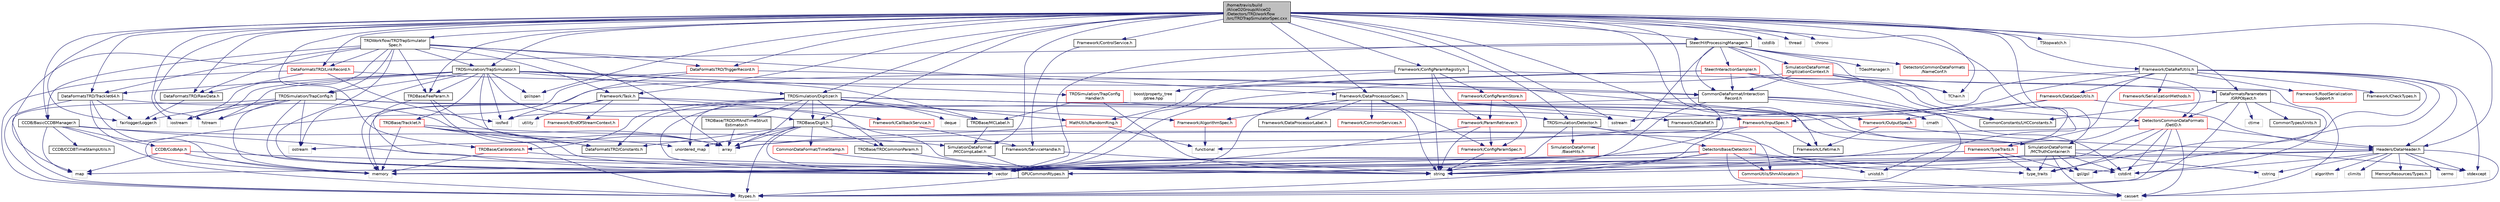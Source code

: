 digraph "/home/travis/build/AliceO2Group/AliceO2/Detectors/TRD/workflow/src/TRDTrapSimulatorSpec.cxx"
{
 // INTERACTIVE_SVG=YES
  bgcolor="transparent";
  edge [fontname="Helvetica",fontsize="10",labelfontname="Helvetica",labelfontsize="10"];
  node [fontname="Helvetica",fontsize="10",shape=record];
  Node0 [label="/home/travis/build\l/AliceO2Group/AliceO2\l/Detectors/TRD/workflow\l/src/TRDTrapSimulatorSpec.cxx",height=0.2,width=0.4,color="black", fillcolor="grey75", style="filled", fontcolor="black"];
  Node0 -> Node1 [color="midnightblue",fontsize="10",style="solid",fontname="Helvetica"];
  Node1 [label="TRDWorkflow/TRDTrapSimulator\lSpec.h",height=0.2,width=0.4,color="black",URL="$dc/d96/TRDTrapSimulatorSpec_8h.html"];
  Node1 -> Node2 [color="midnightblue",fontsize="10",style="solid",fontname="Helvetica"];
  Node2 [label="vector",height=0.2,width=0.4,color="grey75"];
  Node1 -> Node3 [color="midnightblue",fontsize="10",style="solid",fontname="Helvetica"];
  Node3 [label="array",height=0.2,width=0.4,color="grey75"];
  Node1 -> Node4 [color="midnightblue",fontsize="10",style="solid",fontname="Helvetica"];
  Node4 [label="iostream",height=0.2,width=0.4,color="grey75"];
  Node1 -> Node5 [color="midnightblue",fontsize="10",style="solid",fontname="Helvetica"];
  Node5 [label="Framework/DataProcessorSpec.h",height=0.2,width=0.4,color="black",URL="$d0/df4/DataProcessorSpec_8h.html"];
  Node5 -> Node6 [color="midnightblue",fontsize="10",style="solid",fontname="Helvetica"];
  Node6 [label="Framework/AlgorithmSpec.h",height=0.2,width=0.4,color="red",URL="$d0/d14/AlgorithmSpec_8h.html"];
  Node6 -> Node84 [color="midnightblue",fontsize="10",style="solid",fontname="Helvetica"];
  Node84 [label="functional",height=0.2,width=0.4,color="grey75"];
  Node5 -> Node119 [color="midnightblue",fontsize="10",style="solid",fontname="Helvetica"];
  Node119 [label="Framework/ConfigParamSpec.h",height=0.2,width=0.4,color="red",URL="$d0/d1c/ConfigParamSpec_8h.html"];
  Node119 -> Node52 [color="midnightblue",fontsize="10",style="solid",fontname="Helvetica"];
  Node52 [label="string",height=0.2,width=0.4,color="grey75"];
  Node5 -> Node123 [color="midnightblue",fontsize="10",style="solid",fontname="Helvetica"];
  Node123 [label="Framework/DataProcessorLabel.h",height=0.2,width=0.4,color="black",URL="$d1/df2/DataProcessorLabel_8h.html"];
  Node5 -> Node9 [color="midnightblue",fontsize="10",style="solid",fontname="Helvetica"];
  Node9 [label="Framework/DataRef.h",height=0.2,width=0.4,color="black",URL="$d5/dfb/DataRef_8h.html"];
  Node5 -> Node58 [color="midnightblue",fontsize="10",style="solid",fontname="Helvetica"];
  Node58 [label="Framework/InputSpec.h",height=0.2,width=0.4,color="red",URL="$d5/d3f/InputSpec_8h.html"];
  Node58 -> Node55 [color="midnightblue",fontsize="10",style="solid",fontname="Helvetica"];
  Node55 [label="Framework/Lifetime.h",height=0.2,width=0.4,color="black",URL="$dc/dca/Lifetime_8h.html"];
  Node58 -> Node52 [color="midnightblue",fontsize="10",style="solid",fontname="Helvetica"];
  Node58 -> Node76 [color="midnightblue",fontsize="10",style="solid",fontname="Helvetica"];
  Node76 [label="ostream",height=0.2,width=0.4,color="grey75"];
  Node5 -> Node45 [color="midnightblue",fontsize="10",style="solid",fontname="Helvetica"];
  Node45 [label="Framework/OutputSpec.h",height=0.2,width=0.4,color="red",URL="$db/d2d/OutputSpec_8h.html"];
  Node45 -> Node46 [color="midnightblue",fontsize="10",style="solid",fontname="Helvetica"];
  Node46 [label="Headers/DataHeader.h",height=0.2,width=0.4,color="black",URL="$dc/dcd/DataHeader_8h.html"];
  Node46 -> Node47 [color="midnightblue",fontsize="10",style="solid",fontname="Helvetica"];
  Node47 [label="cstdint",height=0.2,width=0.4,color="grey75"];
  Node46 -> Node20 [color="midnightblue",fontsize="10",style="solid",fontname="Helvetica"];
  Node20 [label="memory",height=0.2,width=0.4,color="grey75"];
  Node46 -> Node48 [color="midnightblue",fontsize="10",style="solid",fontname="Helvetica"];
  Node48 [label="cassert",height=0.2,width=0.4,color="grey75"];
  Node46 -> Node49 [color="midnightblue",fontsize="10",style="solid",fontname="Helvetica"];
  Node49 [label="cstring",height=0.2,width=0.4,color="grey75"];
  Node46 -> Node50 [color="midnightblue",fontsize="10",style="solid",fontname="Helvetica"];
  Node50 [label="algorithm",height=0.2,width=0.4,color="grey75"];
  Node46 -> Node51 [color="midnightblue",fontsize="10",style="solid",fontname="Helvetica"];
  Node51 [label="stdexcept",height=0.2,width=0.4,color="grey75"];
  Node46 -> Node52 [color="midnightblue",fontsize="10",style="solid",fontname="Helvetica"];
  Node46 -> Node53 [color="midnightblue",fontsize="10",style="solid",fontname="Helvetica"];
  Node53 [label="climits",height=0.2,width=0.4,color="grey75"];
  Node46 -> Node22 [color="midnightblue",fontsize="10",style="solid",fontname="Helvetica"];
  Node22 [label="MemoryResources/Types.h",height=0.2,width=0.4,color="black",URL="$d7/df8/Types_8h.html"];
  Node46 -> Node54 [color="midnightblue",fontsize="10",style="solid",fontname="Helvetica"];
  Node54 [label="cerrno",height=0.2,width=0.4,color="grey75"];
  Node45 -> Node55 [color="midnightblue",fontsize="10",style="solid",fontname="Helvetica"];
  Node5 -> Node124 [color="midnightblue",fontsize="10",style="solid",fontname="Helvetica"];
  Node124 [label="Framework/CommonServices.h",height=0.2,width=0.4,color="red",URL="$d8/d02/CommonServices_8h.html"];
  Node5 -> Node52 [color="midnightblue",fontsize="10",style="solid",fontname="Helvetica"];
  Node5 -> Node2 [color="midnightblue",fontsize="10",style="solid",fontname="Helvetica"];
  Node1 -> Node125 [color="midnightblue",fontsize="10",style="solid",fontname="Helvetica"];
  Node125 [label="Framework/Task.h",height=0.2,width=0.4,color="black",URL="$df/d4f/Task_8h.html"];
  Node125 -> Node6 [color="midnightblue",fontsize="10",style="solid",fontname="Helvetica"];
  Node125 -> Node126 [color="midnightblue",fontsize="10",style="solid",fontname="Helvetica"];
  Node126 [label="Framework/CallbackService.h",height=0.2,width=0.4,color="red",URL="$d9/d7f/CallbackService_8h.html"];
  Node126 -> Node104 [color="midnightblue",fontsize="10",style="solid",fontname="Helvetica"];
  Node104 [label="Framework/ServiceHandle.h",height=0.2,width=0.4,color="black",URL="$d3/d28/ServiceHandle_8h.html"];
  Node104 -> Node52 [color="midnightblue",fontsize="10",style="solid",fontname="Helvetica"];
  Node125 -> Node129 [color="midnightblue",fontsize="10",style="solid",fontname="Helvetica"];
  Node129 [label="Framework/EndOfStreamContext.h",height=0.2,width=0.4,color="red",URL="$d0/d77/EndOfStreamContext_8h.html"];
  Node125 -> Node32 [color="midnightblue",fontsize="10",style="solid",fontname="Helvetica"];
  Node32 [label="utility",height=0.2,width=0.4,color="grey75"];
  Node125 -> Node20 [color="midnightblue",fontsize="10",style="solid",fontname="Helvetica"];
  Node1 -> Node130 [color="midnightblue",fontsize="10",style="solid",fontname="Helvetica"];
  Node130 [label="TRDBase/FeeParam.h",height=0.2,width=0.4,color="black",URL="$d2/d36/FeeParam_8h.html"];
  Node130 -> Node131 [color="midnightblue",fontsize="10",style="solid",fontname="Helvetica"];
  Node131 [label="DataFormatsTRD/Constants.h",height=0.2,width=0.4,color="black",URL="$d6/dc2/DataFormats_2Detectors_2TRD_2include_2DataFormatsTRD_2Constants_8h.html"];
  Node130 -> Node3 [color="midnightblue",fontsize="10",style="solid",fontname="Helvetica"];
  Node130 -> Node2 [color="midnightblue",fontsize="10",style="solid",fontname="Helvetica"];
  Node1 -> Node132 [color="midnightblue",fontsize="10",style="solid",fontname="Helvetica"];
  Node132 [label="TRDSimulation/TrapSimulator.h",height=0.2,width=0.4,color="black",URL="$d7/d42/TrapSimulator_8h.html"];
  Node132 -> Node74 [color="midnightblue",fontsize="10",style="solid",fontname="Helvetica"];
  Node74 [label="iosfwd",height=0.2,width=0.4,color="grey75"];
  Node132 -> Node4 [color="midnightblue",fontsize="10",style="solid",fontname="Helvetica"];
  Node132 -> Node76 [color="midnightblue",fontsize="10",style="solid",fontname="Helvetica"];
  Node132 -> Node133 [color="midnightblue",fontsize="10",style="solid",fontname="Helvetica"];
  Node133 [label="fstream",height=0.2,width=0.4,color="grey75"];
  Node132 -> Node19 [color="midnightblue",fontsize="10",style="solid",fontname="Helvetica"];
  Node19 [label="gsl/span",height=0.2,width=0.4,color="grey75"];
  Node132 -> Node134 [color="midnightblue",fontsize="10",style="solid",fontname="Helvetica"];
  Node134 [label="TRDBase/Tracklet.h",height=0.2,width=0.4,color="red",URL="$de/dac/TRD_2base_2include_2TRDBase_2Tracklet_8h.html"];
  Node134 -> Node2 [color="midnightblue",fontsize="10",style="solid",fontname="Helvetica"];
  Node134 -> Node3 [color="midnightblue",fontsize="10",style="solid",fontname="Helvetica"];
  Node134 -> Node20 [color="midnightblue",fontsize="10",style="solid",fontname="Helvetica"];
  Node134 -> Node135 [color="midnightblue",fontsize="10",style="solid",fontname="Helvetica"];
  Node135 [label="Rtypes.h",height=0.2,width=0.4,color="grey75"];
  Node134 -> Node162 [color="midnightblue",fontsize="10",style="solid",fontname="Helvetica"];
  Node162 [label="SimulationDataFormat\l/MCCompLabel.h",height=0.2,width=0.4,color="black",URL="$d7/dcd/MCCompLabel_8h.html"];
  Node162 -> Node142 [color="midnightblue",fontsize="10",style="solid",fontname="Helvetica"];
  Node142 [label="GPUCommonRtypes.h",height=0.2,width=0.4,color="black",URL="$d2/d45/GPUCommonRtypes_8h.html"];
  Node142 -> Node135 [color="midnightblue",fontsize="10",style="solid",fontname="Helvetica"];
  Node132 -> Node130 [color="midnightblue",fontsize="10",style="solid",fontname="Helvetica"];
  Node132 -> Node163 [color="midnightblue",fontsize="10",style="solid",fontname="Helvetica"];
  Node163 [label="TRDBase/Digit.h",height=0.2,width=0.4,color="black",URL="$d7/da5/Detectors_2TRD_2base_2include_2TRDBase_2Digit_8h.html"];
  Node163 -> Node47 [color="midnightblue",fontsize="10",style="solid",fontname="Helvetica"];
  Node163 -> Node2 [color="midnightblue",fontsize="10",style="solid",fontname="Helvetica"];
  Node163 -> Node3 [color="midnightblue",fontsize="10",style="solid",fontname="Helvetica"];
  Node163 -> Node69 [color="midnightblue",fontsize="10",style="solid",fontname="Helvetica"];
  Node69 [label="unordered_map",height=0.2,width=0.4,color="grey75"];
  Node163 -> Node135 [color="midnightblue",fontsize="10",style="solid",fontname="Helvetica"];
  Node163 -> Node164 [color="midnightblue",fontsize="10",style="solid",fontname="Helvetica"];
  Node164 [label="CommonDataFormat/TimeStamp.h",height=0.2,width=0.4,color="red",URL="$df/d5d/common_2include_2CommonDataFormat_2TimeStamp_8h.html"];
  Node164 -> Node142 [color="midnightblue",fontsize="10",style="solid",fontname="Helvetica"];
  Node163 -> Node141 [color="midnightblue",fontsize="10",style="solid",fontname="Helvetica"];
  Node141 [label="TRDBase/TRDCommonParam.h",height=0.2,width=0.4,color="black",URL="$da/d32/TRDCommonParam_8h.html"];
  Node141 -> Node142 [color="midnightblue",fontsize="10",style="solid",fontname="Helvetica"];
  Node163 -> Node131 [color="midnightblue",fontsize="10",style="solid",fontname="Helvetica"];
  Node132 -> Node165 [color="midnightblue",fontsize="10",style="solid",fontname="Helvetica"];
  Node165 [label="TRDSimulation/Digitizer.h",height=0.2,width=0.4,color="black",URL="$d4/dae/TRD_2simulation_2include_2TRDSimulation_2Digitizer_8h.html"];
  Node165 -> Node166 [color="midnightblue",fontsize="10",style="solid",fontname="Helvetica"];
  Node166 [label="TRDSimulation/Detector.h",height=0.2,width=0.4,color="black",URL="$df/df0/TRD_2simulation_2include_2TRDSimulation_2Detector_8h.html"];
  Node166 -> Node2 [color="midnightblue",fontsize="10",style="solid",fontname="Helvetica"];
  Node166 -> Node167 [color="midnightblue",fontsize="10",style="solid",fontname="Helvetica"];
  Node167 [label="DetectorsBase/Detector.h",height=0.2,width=0.4,color="red",URL="$d1/d3a/Base_2include_2DetectorsBase_2Detector_8h.html"];
  Node167 -> Node34 [color="midnightblue",fontsize="10",style="solid",fontname="Helvetica"];
  Node34 [label="map",height=0.2,width=0.4,color="grey75"];
  Node167 -> Node2 [color="midnightblue",fontsize="10",style="solid",fontname="Helvetica"];
  Node167 -> Node20 [color="midnightblue",fontsize="10",style="solid",fontname="Helvetica"];
  Node167 -> Node135 [color="midnightblue",fontsize="10",style="solid",fontname="Helvetica"];
  Node167 -> Node26 [color="midnightblue",fontsize="10",style="solid",fontname="Helvetica"];
  Node26 [label="type_traits",height=0.2,width=0.4,color="grey75"];
  Node167 -> Node52 [color="midnightblue",fontsize="10",style="solid",fontname="Helvetica"];
  Node167 -> Node175 [color="midnightblue",fontsize="10",style="solid",fontname="Helvetica"];
  Node175 [label="CommonUtils/ShmAllocator.h",height=0.2,width=0.4,color="red",URL="$d0/d91/ShmAllocator_8h.html"];
  Node175 -> Node48 [color="midnightblue",fontsize="10",style="solid",fontname="Helvetica"];
  Node167 -> Node177 [color="midnightblue",fontsize="10",style="solid",fontname="Helvetica"];
  Node177 [label="unistd.h",height=0.2,width=0.4,color="grey75"];
  Node167 -> Node48 [color="midnightblue",fontsize="10",style="solid",fontname="Helvetica"];
  Node166 -> Node178 [color="midnightblue",fontsize="10",style="solid",fontname="Helvetica"];
  Node178 [label="SimulationDataFormat\l/BaseHits.h",height=0.2,width=0.4,color="red",URL="$d4/d25/BaseHits_8h.html"];
  Node166 -> Node175 [color="midnightblue",fontsize="10",style="solid",fontname="Helvetica"];
  Node165 -> Node179 [color="midnightblue",fontsize="10",style="solid",fontname="Helvetica"];
  Node179 [label="TRDBase/Calibrations.h",height=0.2,width=0.4,color="red",URL="$d4/d17/Calibrations_8h.html"];
  Node179 -> Node20 [color="midnightblue",fontsize="10",style="solid",fontname="Helvetica"];
  Node179 -> Node52 [color="midnightblue",fontsize="10",style="solid",fontname="Helvetica"];
  Node165 -> Node163 [color="midnightblue",fontsize="10",style="solid",fontname="Helvetica"];
  Node165 -> Node192 [color="midnightblue",fontsize="10",style="solid",fontname="Helvetica"];
  Node192 [label="TRDBase/MCLabel.h",height=0.2,width=0.4,color="black",URL="$dc/d25/Detectors_2TRD_2base_2include_2TRDBase_2MCLabel_8h.html"];
  Node192 -> Node162 [color="midnightblue",fontsize="10",style="solid",fontname="Helvetica"];
  Node165 -> Node141 [color="midnightblue",fontsize="10",style="solid",fontname="Helvetica"];
  Node165 -> Node193 [color="midnightblue",fontsize="10",style="solid",fontname="Helvetica"];
  Node193 [label="TRDBase/TRDDiffAndTimeStruct\lEstimator.h",height=0.2,width=0.4,color="black",URL="$d9/dd4/TRDDiffAndTimeStructEstimator_8h.html"];
  Node193 -> Node3 [color="midnightblue",fontsize="10",style="solid",fontname="Helvetica"];
  Node165 -> Node131 [color="midnightblue",fontsize="10",style="solid",fontname="Helvetica"];
  Node165 -> Node194 [color="midnightblue",fontsize="10",style="solid",fontname="Helvetica"];
  Node194 [label="MathUtils/RandomRing.h",height=0.2,width=0.4,color="red",URL="$db/dac/RandomRing_8h.html"];
  Node194 -> Node3 [color="midnightblue",fontsize="10",style="solid",fontname="Helvetica"];
  Node194 -> Node84 [color="midnightblue",fontsize="10",style="solid",fontname="Helvetica"];
  Node165 -> Node198 [color="midnightblue",fontsize="10",style="solid",fontname="Helvetica"];
  Node198 [label="SimulationDataFormat\l/MCTruthContainer.h",height=0.2,width=0.4,color="black",URL="$db/d14/MCTruthContainer_8h.html",tooltip="Definition of a container to keep Monte Carlo truth external to simulation objects. "];
  Node198 -> Node142 [color="midnightblue",fontsize="10",style="solid",fontname="Helvetica"];
  Node198 -> Node47 [color="midnightblue",fontsize="10",style="solid",fontname="Helvetica"];
  Node198 -> Node48 [color="midnightblue",fontsize="10",style="solid",fontname="Helvetica"];
  Node198 -> Node51 [color="midnightblue",fontsize="10",style="solid",fontname="Helvetica"];
  Node198 -> Node30 [color="midnightblue",fontsize="10",style="solid",fontname="Helvetica"];
  Node30 [label="gsl/gsl",height=0.2,width=0.4,color="grey75"];
  Node198 -> Node26 [color="midnightblue",fontsize="10",style="solid",fontname="Helvetica"];
  Node198 -> Node49 [color="midnightblue",fontsize="10",style="solid",fontname="Helvetica"];
  Node198 -> Node20 [color="midnightblue",fontsize="10",style="solid",fontname="Helvetica"];
  Node198 -> Node2 [color="midnightblue",fontsize="10",style="solid",fontname="Helvetica"];
  Node165 -> Node3 [color="midnightblue",fontsize="10",style="solid",fontname="Helvetica"];
  Node165 -> Node199 [color="midnightblue",fontsize="10",style="solid",fontname="Helvetica"];
  Node199 [label="deque",height=0.2,width=0.4,color="grey75"];
  Node165 -> Node69 [color="midnightblue",fontsize="10",style="solid",fontname="Helvetica"];
  Node165 -> Node2 [color="midnightblue",fontsize="10",style="solid",fontname="Helvetica"];
  Node132 -> Node200 [color="midnightblue",fontsize="10",style="solid",fontname="Helvetica"];
  Node200 [label="TRDSimulation/TrapConfig\lHandler.h",height=0.2,width=0.4,color="red",URL="$de/d00/TrapConfigHandler_8h.html"];
  Node200 -> Node52 [color="midnightblue",fontsize="10",style="solid",fontname="Helvetica"];
  Node200 -> Node198 [color="midnightblue",fontsize="10",style="solid",fontname="Helvetica"];
  Node200 -> Node192 [color="midnightblue",fontsize="10",style="solid",fontname="Helvetica"];
  Node132 -> Node201 [color="midnightblue",fontsize="10",style="solid",fontname="Helvetica"];
  Node201 [label="TRDSimulation/TrapConfig.h",height=0.2,width=0.4,color="black",URL="$d8/dbb/TrapConfig_8h.html"];
  Node201 -> Node52 [color="midnightblue",fontsize="10",style="solid",fontname="Helvetica"];
  Node201 -> Node2 [color="midnightblue",fontsize="10",style="solid",fontname="Helvetica"];
  Node201 -> Node20 [color="midnightblue",fontsize="10",style="solid",fontname="Helvetica"];
  Node201 -> Node4 [color="midnightblue",fontsize="10",style="solid",fontname="Helvetica"];
  Node201 -> Node76 [color="midnightblue",fontsize="10",style="solid",fontname="Helvetica"];
  Node201 -> Node133 [color="midnightblue",fontsize="10",style="solid",fontname="Helvetica"];
  Node201 -> Node80 [color="midnightblue",fontsize="10",style="solid",fontname="Helvetica"];
  Node80 [label="sstream",height=0.2,width=0.4,color="grey75"];
  Node201 -> Node135 [color="midnightblue",fontsize="10",style="solid",fontname="Helvetica"];
  Node201 -> Node202 [color="midnightblue",fontsize="10",style="solid",fontname="Helvetica"];
  Node202 [label="fairlogger/Logger.h",height=0.2,width=0.4,color="grey75"];
  Node132 -> Node192 [color="midnightblue",fontsize="10",style="solid",fontname="Helvetica"];
  Node132 -> Node198 [color="midnightblue",fontsize="10",style="solid",fontname="Helvetica"];
  Node132 -> Node203 [color="midnightblue",fontsize="10",style="solid",fontname="Helvetica"];
  Node203 [label="DataFormatsTRD/Tracklet64.h",height=0.2,width=0.4,color="black",URL="$dd/df0/Tracklet64_8h.html"];
  Node203 -> Node2 [color="midnightblue",fontsize="10",style="solid",fontname="Helvetica"];
  Node203 -> Node3 [color="midnightblue",fontsize="10",style="solid",fontname="Helvetica"];
  Node203 -> Node20 [color="midnightblue",fontsize="10",style="solid",fontname="Helvetica"];
  Node203 -> Node135 [color="midnightblue",fontsize="10",style="solid",fontname="Helvetica"];
  Node203 -> Node202 [color="midnightblue",fontsize="10",style="solid",fontname="Helvetica"];
  Node132 -> Node131 [color="midnightblue",fontsize="10",style="solid",fontname="Helvetica"];
  Node1 -> Node204 [color="midnightblue",fontsize="10",style="solid",fontname="Helvetica"];
  Node204 [label="DataFormatsTRD/TriggerRecord.h",height=0.2,width=0.4,color="red",URL="$d9/dbe/TRD_2include_2DataFormatsTRD_2TriggerRecord_8h.html"];
  Node204 -> Node74 [color="midnightblue",fontsize="10",style="solid",fontname="Helvetica"];
  Node204 -> Node135 [color="midnightblue",fontsize="10",style="solid",fontname="Helvetica"];
  Node204 -> Node205 [color="midnightblue",fontsize="10",style="solid",fontname="Helvetica"];
  Node205 [label="CommonDataFormat/Interaction\lRecord.h",height=0.2,width=0.4,color="black",URL="$d9/d80/InteractionRecord_8h.html"];
  Node205 -> Node142 [color="midnightblue",fontsize="10",style="solid",fontname="Helvetica"];
  Node205 -> Node74 [color="midnightblue",fontsize="10",style="solid",fontname="Helvetica"];
  Node205 -> Node47 [color="midnightblue",fontsize="10",style="solid",fontname="Helvetica"];
  Node205 -> Node149 [color="midnightblue",fontsize="10",style="solid",fontname="Helvetica"];
  Node149 [label="cmath",height=0.2,width=0.4,color="grey75"];
  Node205 -> Node206 [color="midnightblue",fontsize="10",style="solid",fontname="Helvetica"];
  Node206 [label="CommonConstants/LHCConstants.h",height=0.2,width=0.4,color="black",URL="$d4/dc6/LHCConstants_8h.html",tooltip="Header to collect LHC related constants. "];
  Node1 -> Node208 [color="midnightblue",fontsize="10",style="solid",fontname="Helvetica"];
  Node208 [label="DataFormatsTRD/LinkRecord.h",height=0.2,width=0.4,color="red",URL="$de/d86/LinkRecord_8h.html"];
  Node208 -> Node74 [color="midnightblue",fontsize="10",style="solid",fontname="Helvetica"];
  Node208 -> Node135 [color="midnightblue",fontsize="10",style="solid",fontname="Helvetica"];
  Node208 -> Node205 [color="midnightblue",fontsize="10",style="solid",fontname="Helvetica"];
  Node208 -> Node209 [color="midnightblue",fontsize="10",style="solid",fontname="Helvetica"];
  Node209 [label="DataFormatsTRD/RawData.h",height=0.2,width=0.4,color="black",URL="$dc/d62/RawData_8h.html"];
  Node209 -> Node202 [color="midnightblue",fontsize="10",style="solid",fontname="Helvetica"];
  Node1 -> Node203 [color="midnightblue",fontsize="10",style="solid",fontname="Helvetica"];
  Node1 -> Node209 [color="midnightblue",fontsize="10",style="solid",fontname="Helvetica"];
  Node1 -> Node201 [color="midnightblue",fontsize="10",style="solid",fontname="Helvetica"];
  Node1 -> Node210 [color="midnightblue",fontsize="10",style="solid",fontname="Helvetica"];
  Node210 [label="CCDB/BasicCCDBManager.h",height=0.2,width=0.4,color="black",URL="$d5/df3/BasicCCDBManager_8h.html"];
  Node210 -> Node211 [color="midnightblue",fontsize="10",style="solid",fontname="Helvetica"];
  Node211 [label="CCDB/CcdbApi.h",height=0.2,width=0.4,color="red",URL="$dd/d3e/CcdbApi_8h.html"];
  Node211 -> Node52 [color="midnightblue",fontsize="10",style="solid",fontname="Helvetica"];
  Node211 -> Node20 [color="midnightblue",fontsize="10",style="solid",fontname="Helvetica"];
  Node211 -> Node34 [color="midnightblue",fontsize="10",style="solid",fontname="Helvetica"];
  Node210 -> Node216 [color="midnightblue",fontsize="10",style="solid",fontname="Helvetica"];
  Node216 [label="CCDB/CCDBTimeStampUtils.h",height=0.2,width=0.4,color="black",URL="$da/d86/CCDBTimeStampUtils_8h.html"];
  Node210 -> Node52 [color="midnightblue",fontsize="10",style="solid",fontname="Helvetica"];
  Node210 -> Node34 [color="midnightblue",fontsize="10",style="solid",fontname="Helvetica"];
  Node210 -> Node69 [color="midnightblue",fontsize="10",style="solid",fontname="Helvetica"];
  Node210 -> Node20 [color="midnightblue",fontsize="10",style="solid",fontname="Helvetica"];
  Node0 -> Node121 [color="midnightblue",fontsize="10",style="solid",fontname="Helvetica"];
  Node121 [label="cstdlib",height=0.2,width=0.4,color="grey75"];
  Node0 -> Node112 [color="midnightblue",fontsize="10",style="solid",fontname="Helvetica"];
  Node112 [label="thread",height=0.2,width=0.4,color="grey75"];
  Node0 -> Node52 [color="midnightblue",fontsize="10",style="solid",fontname="Helvetica"];
  Node0 -> Node80 [color="midnightblue",fontsize="10",style="solid",fontname="Helvetica"];
  Node0 -> Node4 [color="midnightblue",fontsize="10",style="solid",fontname="Helvetica"];
  Node0 -> Node133 [color="midnightblue",fontsize="10",style="solid",fontname="Helvetica"];
  Node0 -> Node149 [color="midnightblue",fontsize="10",style="solid",fontname="Helvetica"];
  Node0 -> Node177 [color="midnightblue",fontsize="10",style="solid",fontname="Helvetica"];
  Node0 -> Node62 [color="midnightblue",fontsize="10",style="solid",fontname="Helvetica"];
  Node62 [label="chrono",height=0.2,width=0.4,color="grey75"];
  Node0 -> Node19 [color="midnightblue",fontsize="10",style="solid",fontname="Helvetica"];
  Node0 -> Node217 [color="midnightblue",fontsize="10",style="solid",fontname="Helvetica"];
  Node217 [label="TChain.h",height=0.2,width=0.4,color="grey75"];
  Node0 -> Node218 [color="midnightblue",fontsize="10",style="solid",fontname="Helvetica"];
  Node218 [label="Framework/ConfigParamRegistry.h",height=0.2,width=0.4,color="black",URL="$de/dc6/ConfigParamRegistry_8h.html"];
  Node218 -> Node219 [color="midnightblue",fontsize="10",style="solid",fontname="Helvetica"];
  Node219 [label="Framework/ParamRetriever.h",height=0.2,width=0.4,color="red",URL="$df/d72/ParamRetriever_8h.html"];
  Node219 -> Node119 [color="midnightblue",fontsize="10",style="solid",fontname="Helvetica"];
  Node219 -> Node52 [color="midnightblue",fontsize="10",style="solid",fontname="Helvetica"];
  Node219 -> Node2 [color="midnightblue",fontsize="10",style="solid",fontname="Helvetica"];
  Node218 -> Node221 [color="midnightblue",fontsize="10",style="solid",fontname="Helvetica"];
  Node221 [label="Framework/ConfigParamStore.h",height=0.2,width=0.4,color="red",URL="$dd/daf/ConfigParamStore_8h.html"];
  Node221 -> Node219 [color="midnightblue",fontsize="10",style="solid",fontname="Helvetica"];
  Node221 -> Node119 [color="midnightblue",fontsize="10",style="solid",fontname="Helvetica"];
  Node218 -> Node222 [color="midnightblue",fontsize="10",style="solid",fontname="Helvetica"];
  Node222 [label="boost/property_tree\l/ptree.hpp",height=0.2,width=0.4,color="grey75"];
  Node218 -> Node20 [color="midnightblue",fontsize="10",style="solid",fontname="Helvetica"];
  Node218 -> Node52 [color="midnightblue",fontsize="10",style="solid",fontname="Helvetica"];
  Node218 -> Node48 [color="midnightblue",fontsize="10",style="solid",fontname="Helvetica"];
  Node0 -> Node223 [color="midnightblue",fontsize="10",style="solid",fontname="Helvetica"];
  Node223 [label="Framework/ControlService.h",height=0.2,width=0.4,color="black",URL="$d2/d43/ControlService_8h.html"];
  Node223 -> Node104 [color="midnightblue",fontsize="10",style="solid",fontname="Helvetica"];
  Node0 -> Node5 [color="midnightblue",fontsize="10",style="solid",fontname="Helvetica"];
  Node0 -> Node10 [color="midnightblue",fontsize="10",style="solid",fontname="Helvetica"];
  Node10 [label="Framework/DataRefUtils.h",height=0.2,width=0.4,color="black",URL="$d5/db8/DataRefUtils_8h.html"];
  Node10 -> Node9 [color="midnightblue",fontsize="10",style="solid",fontname="Helvetica"];
  Node10 -> Node11 [color="midnightblue",fontsize="10",style="solid",fontname="Helvetica"];
  Node11 [label="Framework/RootSerialization\lSupport.h",height=0.2,width=0.4,color="red",URL="$db/dff/RootSerializationSupport_8h.html"];
  Node10 -> Node24 [color="midnightblue",fontsize="10",style="solid",fontname="Helvetica"];
  Node24 [label="Framework/SerializationMethods.h",height=0.2,width=0.4,color="red",URL="$d1/d53/SerializationMethods_8h.html",tooltip="Type wrappers for enfording a specific serialization method. "];
  Node24 -> Node25 [color="midnightblue",fontsize="10",style="solid",fontname="Helvetica"];
  Node25 [label="Framework/TypeTraits.h",height=0.2,width=0.4,color="red",URL="$d0/d95/TypeTraits_8h.html"];
  Node25 -> Node26 [color="midnightblue",fontsize="10",style="solid",fontname="Helvetica"];
  Node25 -> Node2 [color="midnightblue",fontsize="10",style="solid",fontname="Helvetica"];
  Node25 -> Node20 [color="midnightblue",fontsize="10",style="solid",fontname="Helvetica"];
  Node25 -> Node30 [color="midnightblue",fontsize="10",style="solid",fontname="Helvetica"];
  Node10 -> Node44 [color="midnightblue",fontsize="10",style="solid",fontname="Helvetica"];
  Node44 [label="Framework/DataSpecUtils.h",height=0.2,width=0.4,color="red",URL="$d6/d68/DataSpecUtils_8h.html"];
  Node44 -> Node45 [color="midnightblue",fontsize="10",style="solid",fontname="Helvetica"];
  Node44 -> Node58 [color="midnightblue",fontsize="10",style="solid",fontname="Helvetica"];
  Node44 -> Node46 [color="midnightblue",fontsize="10",style="solid",fontname="Helvetica"];
  Node10 -> Node25 [color="midnightblue",fontsize="10",style="solid",fontname="Helvetica"];
  Node10 -> Node46 [color="midnightblue",fontsize="10",style="solid",fontname="Helvetica"];
  Node10 -> Node79 [color="midnightblue",fontsize="10",style="solid",fontname="Helvetica"];
  Node79 [label="Framework/CheckTypes.h",height=0.2,width=0.4,color="black",URL="$d1/d00/CheckTypes_8h.html"];
  Node10 -> Node30 [color="midnightblue",fontsize="10",style="solid",fontname="Helvetica"];
  Node10 -> Node51 [color="midnightblue",fontsize="10",style="solid",fontname="Helvetica"];
  Node10 -> Node80 [color="midnightblue",fontsize="10",style="solid",fontname="Helvetica"];
  Node10 -> Node26 [color="midnightblue",fontsize="10",style="solid",fontname="Helvetica"];
  Node0 -> Node55 [color="midnightblue",fontsize="10",style="solid",fontname="Helvetica"];
  Node0 -> Node125 [color="midnightblue",fontsize="10",style="solid",fontname="Helvetica"];
  Node0 -> Node46 [color="midnightblue",fontsize="10",style="solid",fontname="Helvetica"];
  Node0 -> Node224 [color="midnightblue",fontsize="10",style="solid",fontname="Helvetica"];
  Node224 [label="TStopwatch.h",height=0.2,width=0.4,color="grey75"];
  Node0 -> Node225 [color="midnightblue",fontsize="10",style="solid",fontname="Helvetica"];
  Node225 [label="Steer/HitProcessingManager.h",height=0.2,width=0.4,color="black",URL="$dd/d40/HitProcessingManager_8h.html"];
  Node225 -> Node205 [color="midnightblue",fontsize="10",style="solid",fontname="Helvetica"];
  Node225 -> Node226 [color="midnightblue",fontsize="10",style="solid",fontname="Helvetica"];
  Node226 [label="SimulationDataFormat\l/DigitizationContext.h",height=0.2,width=0.4,color="red",URL="$d1/def/DigitizationContext_8h.html"];
  Node226 -> Node2 [color="midnightblue",fontsize="10",style="solid",fontname="Helvetica"];
  Node226 -> Node217 [color="midnightblue",fontsize="10",style="solid",fontname="Helvetica"];
  Node226 -> Node205 [color="midnightblue",fontsize="10",style="solid",fontname="Helvetica"];
  Node226 -> Node146 [color="midnightblue",fontsize="10",style="solid",fontname="Helvetica"];
  Node146 [label="DetectorsCommonDataFormats\l/DetID.h",height=0.2,width=0.4,color="red",URL="$d6/d31/DetID_8h.html"];
  Node146 -> Node135 [color="midnightblue",fontsize="10",style="solid",fontname="Helvetica"];
  Node146 -> Node3 [color="midnightblue",fontsize="10",style="solid",fontname="Helvetica"];
  Node146 -> Node48 [color="midnightblue",fontsize="10",style="solid",fontname="Helvetica"];
  Node146 -> Node47 [color="midnightblue",fontsize="10",style="solid",fontname="Helvetica"];
  Node146 -> Node52 [color="midnightblue",fontsize="10",style="solid",fontname="Helvetica"];
  Node146 -> Node26 [color="midnightblue",fontsize="10",style="solid",fontname="Helvetica"];
  Node146 -> Node46 [color="midnightblue",fontsize="10",style="solid",fontname="Helvetica"];
  Node226 -> Node229 [color="midnightblue",fontsize="10",style="solid",fontname="Helvetica"];
  Node229 [label="DataFormatsParameters\l/GRPObject.h",height=0.2,width=0.4,color="black",URL="$de/d28/GRPObject_8h.html",tooltip="Header of the General Run Parameters object. "];
  Node229 -> Node135 [color="midnightblue",fontsize="10",style="solid",fontname="Helvetica"];
  Node229 -> Node47 [color="midnightblue",fontsize="10",style="solid",fontname="Helvetica"];
  Node229 -> Node230 [color="midnightblue",fontsize="10",style="solid",fontname="Helvetica"];
  Node230 [label="ctime",height=0.2,width=0.4,color="grey75"];
  Node229 -> Node206 [color="midnightblue",fontsize="10",style="solid",fontname="Helvetica"];
  Node229 -> Node231 [color="midnightblue",fontsize="10",style="solid",fontname="Helvetica"];
  Node231 [label="CommonTypes/Units.h",height=0.2,width=0.4,color="black",URL="$da/d58/Units_8h.html",tooltip="Header to collect definitions for different units. "];
  Node229 -> Node146 [color="midnightblue",fontsize="10",style="solid",fontname="Helvetica"];
  Node225 -> Node233 [color="midnightblue",fontsize="10",style="solid",fontname="Helvetica"];
  Node233 [label="Steer/InteractionSampler.h",height=0.2,width=0.4,color="red",URL="$df/dff/InteractionSampler_8h.html"];
  Node233 -> Node135 [color="midnightblue",fontsize="10",style="solid",fontname="Helvetica"];
  Node233 -> Node2 [color="midnightblue",fontsize="10",style="solid",fontname="Helvetica"];
  Node233 -> Node205 [color="midnightblue",fontsize="10",style="solid",fontname="Helvetica"];
  Node233 -> Node206 [color="midnightblue",fontsize="10",style="solid",fontname="Helvetica"];
  Node233 -> Node194 [color="midnightblue",fontsize="10",style="solid",fontname="Helvetica"];
  Node225 -> Node235 [color="midnightblue",fontsize="10",style="solid",fontname="Helvetica"];
  Node235 [label="DetectorsCommonDataFormats\l/NameConf.h",height=0.2,width=0.4,color="red",URL="$d7/d61/NameConf_8h.html",tooltip="Definition of the Names Generator class. "];
  Node235 -> Node146 [color="midnightblue",fontsize="10",style="solid",fontname="Helvetica"];
  Node225 -> Node237 [color="midnightblue",fontsize="10",style="solid",fontname="Helvetica"];
  Node237 [label="TGeoManager.h",height=0.2,width=0.4,color="grey75"];
  Node225 -> Node52 [color="midnightblue",fontsize="10",style="solid",fontname="Helvetica"];
  Node225 -> Node2 [color="midnightblue",fontsize="10",style="solid",fontname="Helvetica"];
  Node225 -> Node34 [color="midnightblue",fontsize="10",style="solid",fontname="Helvetica"];
  Node225 -> Node84 [color="midnightblue",fontsize="10",style="solid",fontname="Helvetica"];
  Node225 -> Node217 [color="midnightblue",fontsize="10",style="solid",fontname="Helvetica"];
  Node0 -> Node162 [color="midnightblue",fontsize="10",style="solid",fontname="Helvetica"];
  Node0 -> Node198 [color="midnightblue",fontsize="10",style="solid",fontname="Helvetica"];
  Node0 -> Node202 [color="midnightblue",fontsize="10",style="solid",fontname="Helvetica"];
  Node0 -> Node210 [color="midnightblue",fontsize="10",style="solid",fontname="Helvetica"];
  Node0 -> Node229 [color="midnightblue",fontsize="10",style="solid",fontname="Helvetica"];
  Node0 -> Node132 [color="midnightblue",fontsize="10",style="solid",fontname="Helvetica"];
  Node0 -> Node165 [color="midnightblue",fontsize="10",style="solid",fontname="Helvetica"];
  Node0 -> Node166 [color="midnightblue",fontsize="10",style="solid",fontname="Helvetica"];
  Node0 -> Node163 [color="midnightblue",fontsize="10",style="solid",fontname="Helvetica"];
  Node0 -> Node130 [color="midnightblue",fontsize="10",style="solid",fontname="Helvetica"];
  Node0 -> Node179 [color="midnightblue",fontsize="10",style="solid",fontname="Helvetica"];
  Node0 -> Node204 [color="midnightblue",fontsize="10",style="solid",fontname="Helvetica"];
  Node0 -> Node208 [color="midnightblue",fontsize="10",style="solid",fontname="Helvetica"];
  Node0 -> Node203 [color="midnightblue",fontsize="10",style="solid",fontname="Helvetica"];
  Node0 -> Node209 [color="midnightblue",fontsize="10",style="solid",fontname="Helvetica"];
}
